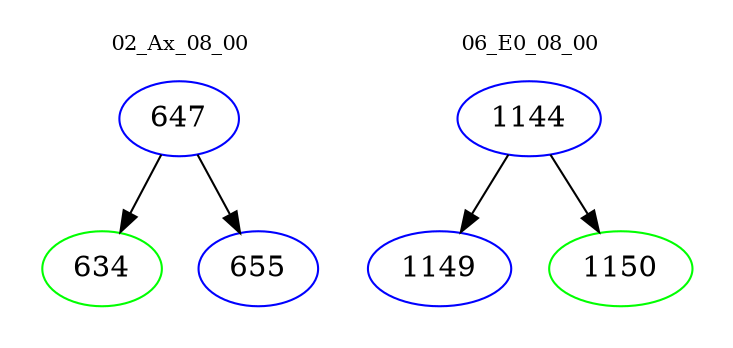 digraph{
subgraph cluster_0 {
color = white
label = "02_Ax_08_00";
fontsize=10;
T0_647 [label="647", color="blue"]
T0_647 -> T0_634 [color="black"]
T0_634 [label="634", color="green"]
T0_647 -> T0_655 [color="black"]
T0_655 [label="655", color="blue"]
}
subgraph cluster_1 {
color = white
label = "06_E0_08_00";
fontsize=10;
T1_1144 [label="1144", color="blue"]
T1_1144 -> T1_1149 [color="black"]
T1_1149 [label="1149", color="blue"]
T1_1144 -> T1_1150 [color="black"]
T1_1150 [label="1150", color="green"]
}
}
